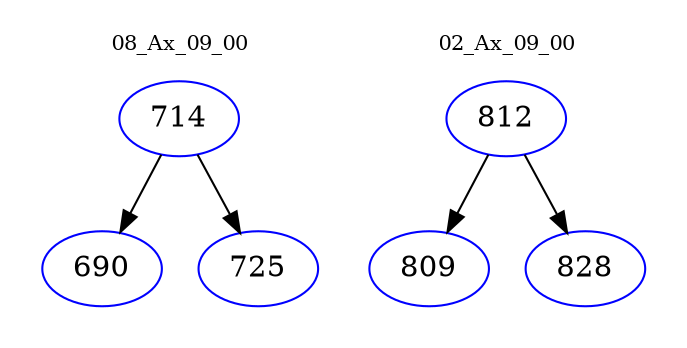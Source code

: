 digraph{
subgraph cluster_0 {
color = white
label = "08_Ax_09_00";
fontsize=10;
T0_714 [label="714", color="blue"]
T0_714 -> T0_690 [color="black"]
T0_690 [label="690", color="blue"]
T0_714 -> T0_725 [color="black"]
T0_725 [label="725", color="blue"]
}
subgraph cluster_1 {
color = white
label = "02_Ax_09_00";
fontsize=10;
T1_812 [label="812", color="blue"]
T1_812 -> T1_809 [color="black"]
T1_809 [label="809", color="blue"]
T1_812 -> T1_828 [color="black"]
T1_828 [label="828", color="blue"]
}
}
